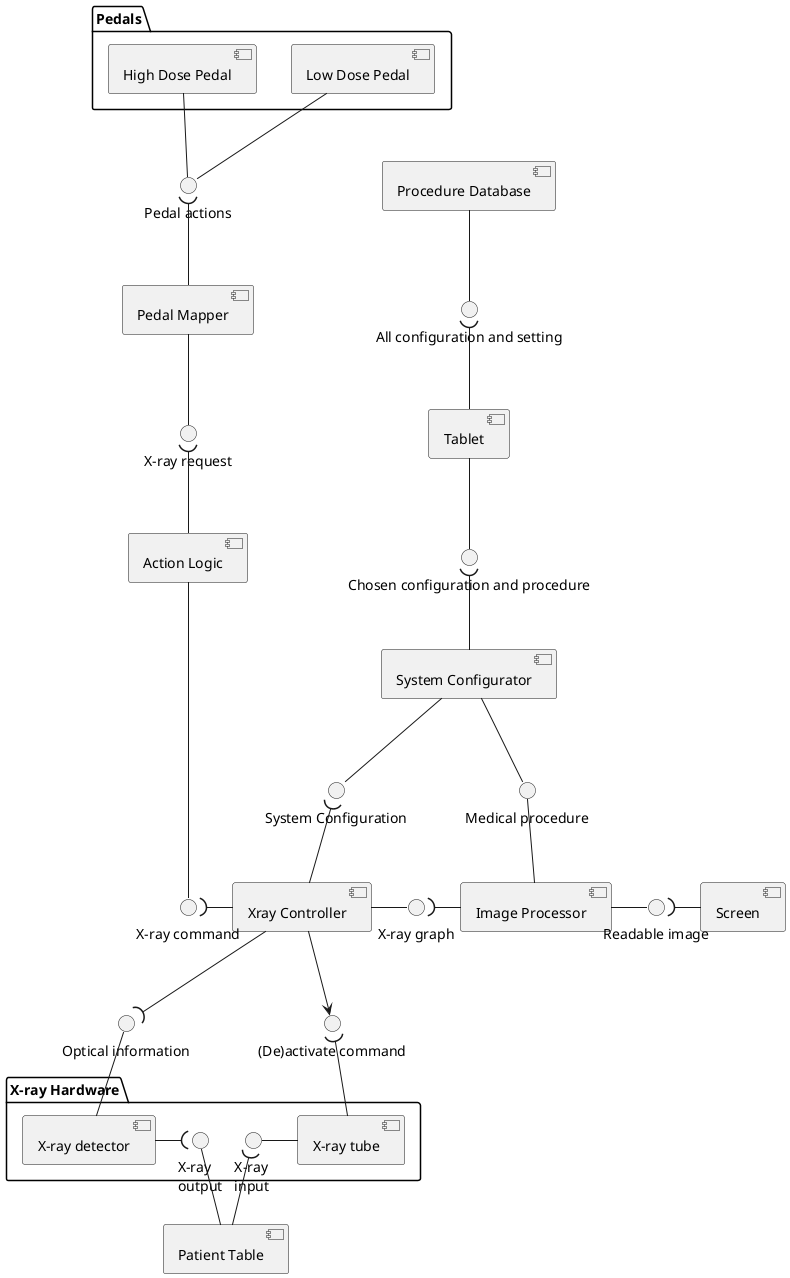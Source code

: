 @startuml
top to bottom direction
component "Patient Table" as pt

package Pedals{
component "Low Dose Pedal" as p1
component "High Dose Pedal" as p2
}

package "X-ray Hardware"{
component "X-ray tube" as xt
component "X-ray detector" as xd

interface "X-ray \ninput" as Xray1
interface "X-ray \noutput" as Xray2
}

component Screen as scr
component Tablet as ta

component "Pedal Mapper" as pm
component "Action Logic" as al
component "Xray Controller" as xc
component "Image Processor" as ip
component "System Configurator" as sc
component "Procedure Database" as pd



interface "Optical information" as xi
interface "Pedal actions" as pa
interface "X-ray request" as xr
interface "X-ray command" as xcm
interface "(De)activate command" as dac
interface "X-ray graph" as xg
interface "Readable image" as ri
interface "All configuration and setting" as acas
interface "Chosen configuration and procedure" as ccas
interface "System Configuration" as syco
interface "Medical procedure" as mp

xt -left- Xray1
Xray1 )-down- pt
pt -up- Xray2
Xray2 )-left- xd
xd -up- xi


p1 -down- pa
p2 -down- pa

pa )-down- pm
pm -down- xr
xr )-down- al
al --down-- xcm
xcm )-right- xc

xc -down-> dac
dac )-down- xt
xi )-up- xc

xc - xg
xg )- ip
ip - ri
ri )-right- scr

pd -down- acas
acas )-down- ta
ta -down- ccas
ccas )-down- sc

sc -down- syco
sc -down- mp
syco )-down- xc
mp -down- ip
@enduml